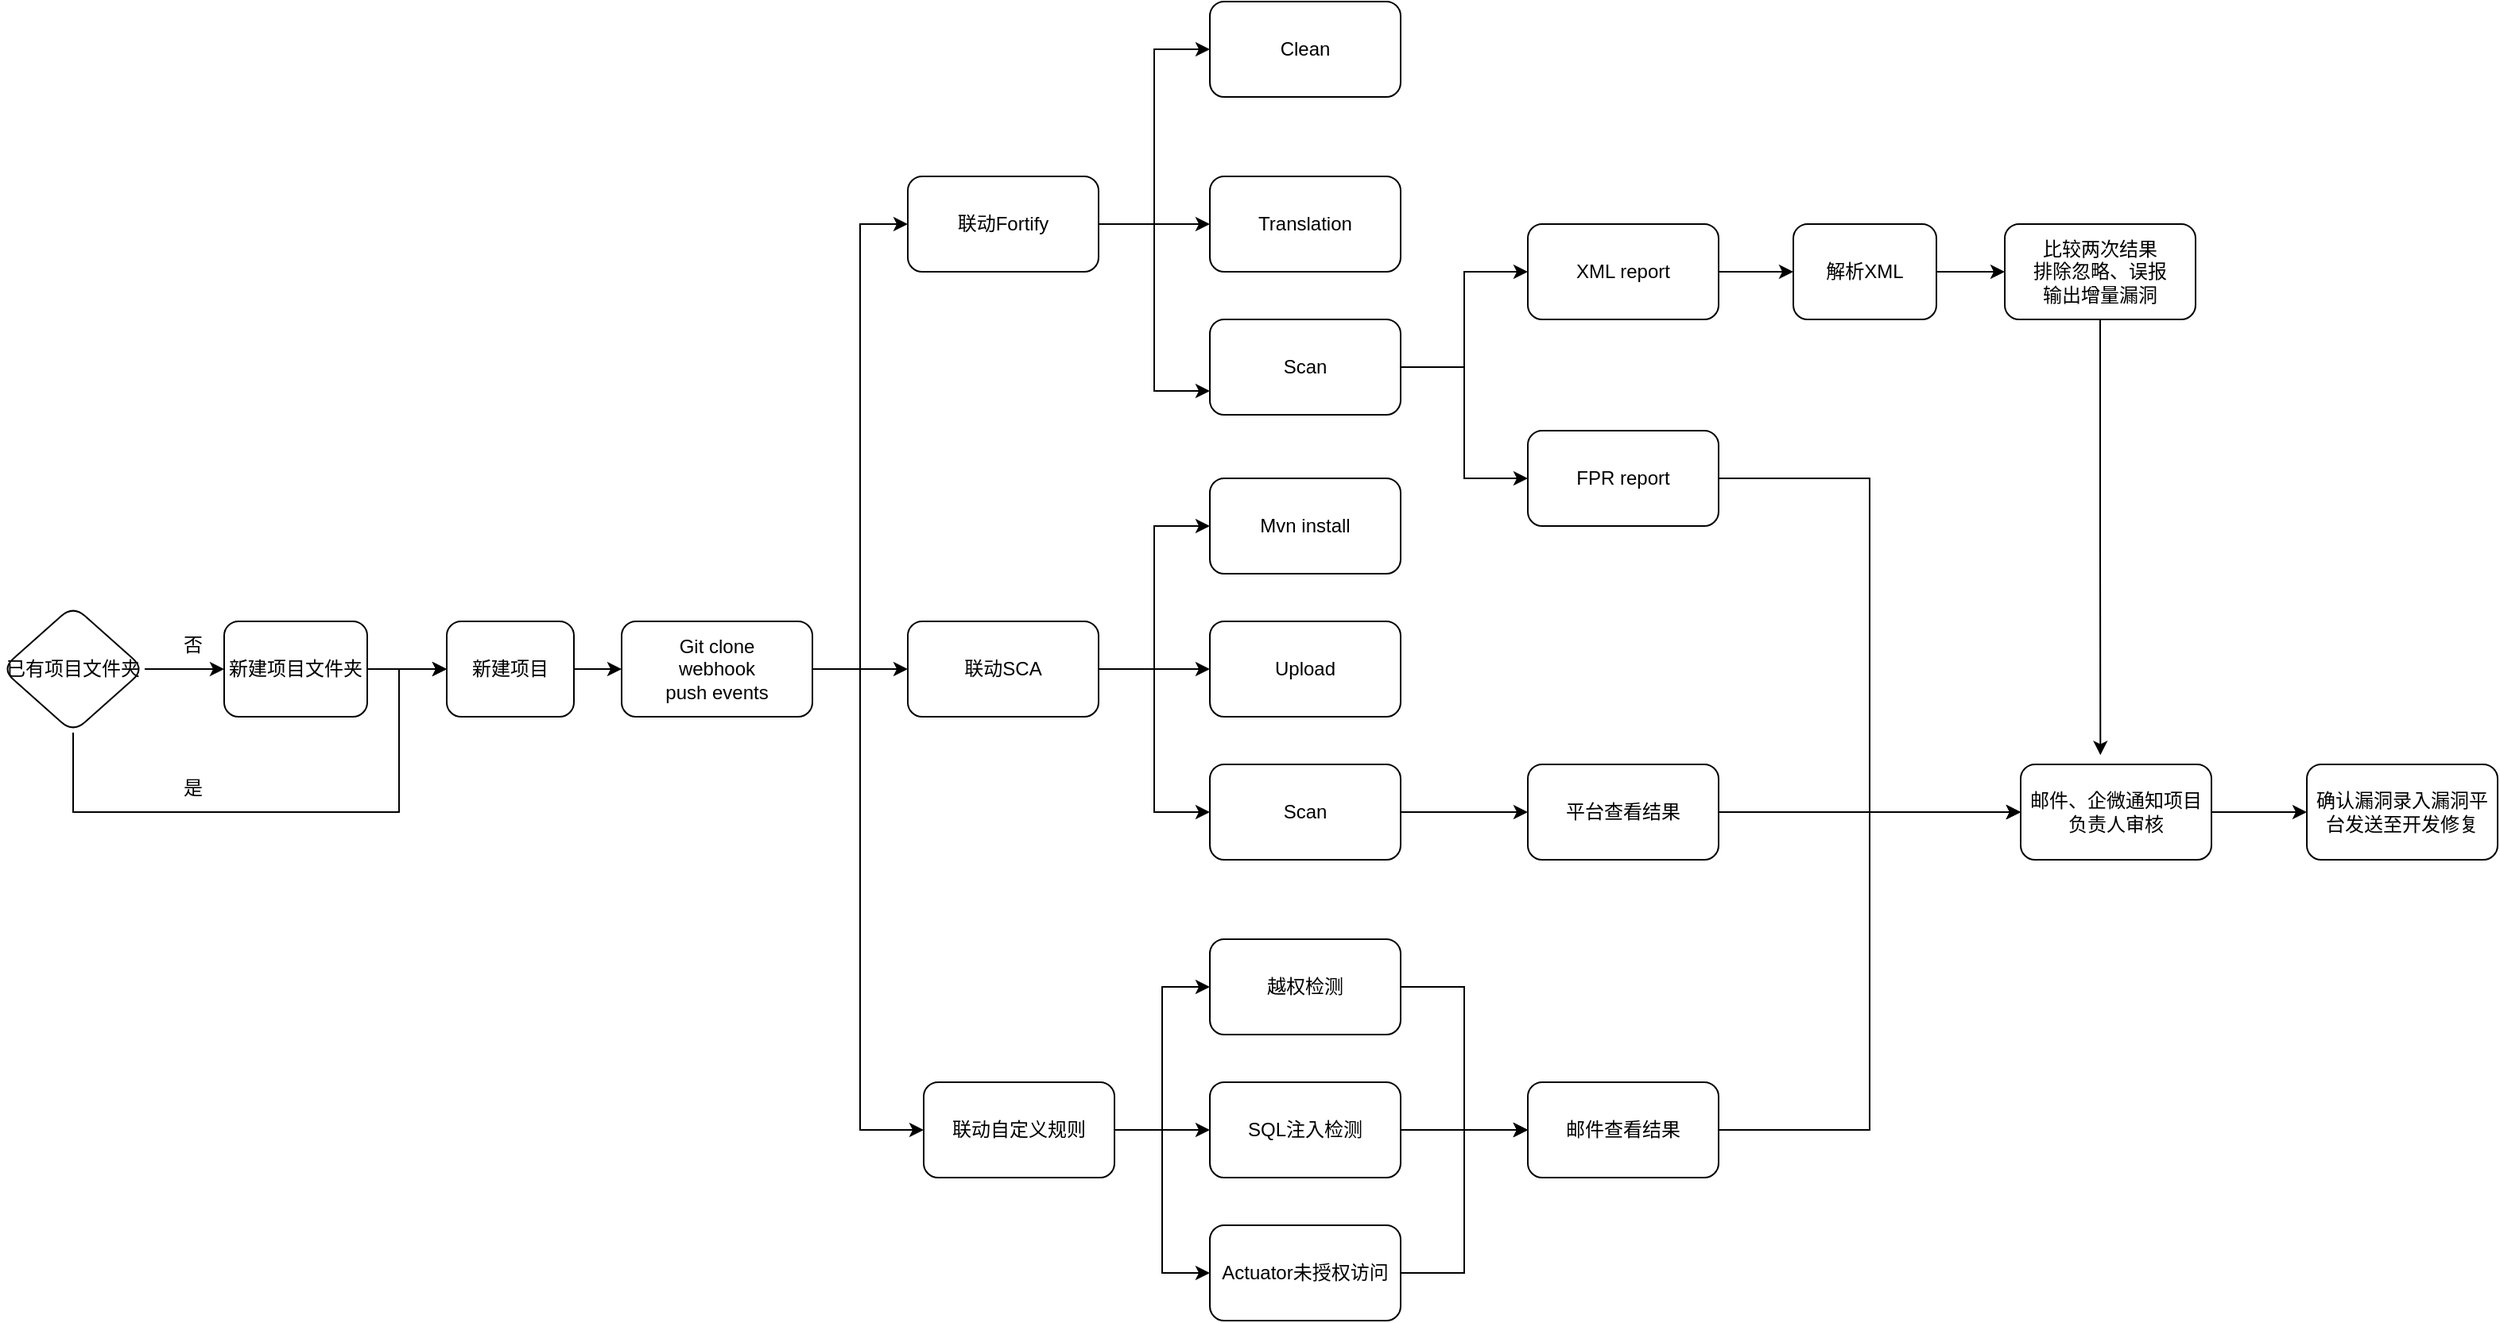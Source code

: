 <mxfile version="21.7.5" type="github">
  <diagram name="第 1 页" id="it9TJO6Uga_pfBJdDB2V">
    <mxGraphModel dx="2665" dy="2145" grid="1" gridSize="10" guides="1" tooltips="1" connect="1" arrows="1" fold="1" page="1" pageScale="1" pageWidth="827" pageHeight="1169" math="0" shadow="0">
      <root>
        <mxCell id="0" />
        <mxCell id="1" parent="0" />
        <mxCell id="ZVxdiT1ZG7eHf5slKZ1F-64" value="" style="edgeStyle=orthogonalEdgeStyle;rounded=0;orthogonalLoop=1;jettySize=auto;html=1;" edge="1" parent="1" source="ZVxdiT1ZG7eHf5slKZ1F-1" target="ZVxdiT1ZG7eHf5slKZ1F-63">
          <mxGeometry relative="1" as="geometry" />
        </mxCell>
        <mxCell id="ZVxdiT1ZG7eHf5slKZ1F-1" value="新建项目文件夹" style="rounded=1;whiteSpace=wrap;html=1;" vertex="1" parent="1">
          <mxGeometry x="-250" y="340" width="90" height="60" as="geometry" />
        </mxCell>
        <mxCell id="ZVxdiT1ZG7eHf5slKZ1F-41" value="" style="edgeStyle=orthogonalEdgeStyle;rounded=0;orthogonalLoop=1;jettySize=auto;html=1;" edge="1" parent="1" source="ZVxdiT1ZG7eHf5slKZ1F-2" target="ZVxdiT1ZG7eHf5slKZ1F-14">
          <mxGeometry relative="1" as="geometry" />
        </mxCell>
        <mxCell id="ZVxdiT1ZG7eHf5slKZ1F-42" style="edgeStyle=orthogonalEdgeStyle;rounded=0;orthogonalLoop=1;jettySize=auto;html=1;entryX=0;entryY=0.5;entryDx=0;entryDy=0;" edge="1" parent="1" source="ZVxdiT1ZG7eHf5slKZ1F-2" target="ZVxdiT1ZG7eHf5slKZ1F-13">
          <mxGeometry relative="1" as="geometry" />
        </mxCell>
        <mxCell id="ZVxdiT1ZG7eHf5slKZ1F-43" style="edgeStyle=orthogonalEdgeStyle;rounded=0;orthogonalLoop=1;jettySize=auto;html=1;entryX=0;entryY=0.75;entryDx=0;entryDy=0;" edge="1" parent="1" source="ZVxdiT1ZG7eHf5slKZ1F-2" target="ZVxdiT1ZG7eHf5slKZ1F-15">
          <mxGeometry relative="1" as="geometry" />
        </mxCell>
        <mxCell id="ZVxdiT1ZG7eHf5slKZ1F-2" value="联动Fortify" style="whiteSpace=wrap;html=1;rounded=1;" vertex="1" parent="1">
          <mxGeometry x="180" y="60" width="120" height="60" as="geometry" />
        </mxCell>
        <mxCell id="ZVxdiT1ZG7eHf5slKZ1F-38" value="" style="edgeStyle=orthogonalEdgeStyle;rounded=0;orthogonalLoop=1;jettySize=auto;html=1;" edge="1" parent="1" source="ZVxdiT1ZG7eHf5slKZ1F-4" target="ZVxdiT1ZG7eHf5slKZ1F-17">
          <mxGeometry relative="1" as="geometry" />
        </mxCell>
        <mxCell id="ZVxdiT1ZG7eHf5slKZ1F-44" style="edgeStyle=orthogonalEdgeStyle;rounded=0;orthogonalLoop=1;jettySize=auto;html=1;entryX=0;entryY=0.5;entryDx=0;entryDy=0;" edge="1" parent="1" source="ZVxdiT1ZG7eHf5slKZ1F-4" target="ZVxdiT1ZG7eHf5slKZ1F-18">
          <mxGeometry relative="1" as="geometry" />
        </mxCell>
        <mxCell id="ZVxdiT1ZG7eHf5slKZ1F-45" style="edgeStyle=orthogonalEdgeStyle;rounded=0;orthogonalLoop=1;jettySize=auto;html=1;entryX=0;entryY=0.5;entryDx=0;entryDy=0;" edge="1" parent="1" source="ZVxdiT1ZG7eHf5slKZ1F-4" target="ZVxdiT1ZG7eHf5slKZ1F-25">
          <mxGeometry relative="1" as="geometry" />
        </mxCell>
        <mxCell id="ZVxdiT1ZG7eHf5slKZ1F-4" value="联动SCA" style="whiteSpace=wrap;html=1;rounded=1;" vertex="1" parent="1">
          <mxGeometry x="180" y="340" width="120" height="60" as="geometry" />
        </mxCell>
        <mxCell id="ZVxdiT1ZG7eHf5slKZ1F-47" value="" style="edgeStyle=orthogonalEdgeStyle;rounded=0;orthogonalLoop=1;jettySize=auto;html=1;" edge="1" parent="1" source="ZVxdiT1ZG7eHf5slKZ1F-8" target="ZVxdiT1ZG7eHf5slKZ1F-29">
          <mxGeometry relative="1" as="geometry" />
        </mxCell>
        <mxCell id="ZVxdiT1ZG7eHf5slKZ1F-49" style="edgeStyle=orthogonalEdgeStyle;rounded=0;orthogonalLoop=1;jettySize=auto;html=1;entryX=0;entryY=0.5;entryDx=0;entryDy=0;" edge="1" parent="1" source="ZVxdiT1ZG7eHf5slKZ1F-8" target="ZVxdiT1ZG7eHf5slKZ1F-28">
          <mxGeometry relative="1" as="geometry" />
        </mxCell>
        <mxCell id="ZVxdiT1ZG7eHf5slKZ1F-50" style="edgeStyle=orthogonalEdgeStyle;rounded=0;orthogonalLoop=1;jettySize=auto;html=1;entryX=0;entryY=0.5;entryDx=0;entryDy=0;" edge="1" parent="1" source="ZVxdiT1ZG7eHf5slKZ1F-8" target="ZVxdiT1ZG7eHf5slKZ1F-30">
          <mxGeometry relative="1" as="geometry" />
        </mxCell>
        <mxCell id="ZVxdiT1ZG7eHf5slKZ1F-8" value="联动自定义规则" style="whiteSpace=wrap;html=1;rounded=1;" vertex="1" parent="1">
          <mxGeometry x="190" y="630" width="120" height="60" as="geometry" />
        </mxCell>
        <mxCell id="ZVxdiT1ZG7eHf5slKZ1F-12" value="" style="edgeStyle=orthogonalEdgeStyle;rounded=0;orthogonalLoop=1;jettySize=auto;html=1;" edge="1" parent="1" source="ZVxdiT1ZG7eHf5slKZ1F-10" target="ZVxdiT1ZG7eHf5slKZ1F-11">
          <mxGeometry relative="1" as="geometry" />
        </mxCell>
        <mxCell id="ZVxdiT1ZG7eHf5slKZ1F-10" value="邮件、企微通知项目负责人审核" style="rounded=1;whiteSpace=wrap;html=1;" vertex="1" parent="1">
          <mxGeometry x="880" y="430" width="120" height="60" as="geometry" />
        </mxCell>
        <mxCell id="ZVxdiT1ZG7eHf5slKZ1F-11" value="确认漏洞录入漏洞平台发送至开发修复" style="whiteSpace=wrap;html=1;rounded=1;" vertex="1" parent="1">
          <mxGeometry x="1060" y="430" width="120" height="60" as="geometry" />
        </mxCell>
        <mxCell id="ZVxdiT1ZG7eHf5slKZ1F-13" value="Clean" style="rounded=1;whiteSpace=wrap;html=1;" vertex="1" parent="1">
          <mxGeometry x="370" y="-50" width="120" height="60" as="geometry" />
        </mxCell>
        <mxCell id="ZVxdiT1ZG7eHf5slKZ1F-14" value="Translation" style="rounded=1;whiteSpace=wrap;html=1;" vertex="1" parent="1">
          <mxGeometry x="370" y="60" width="120" height="60" as="geometry" />
        </mxCell>
        <mxCell id="ZVxdiT1ZG7eHf5slKZ1F-21" value="" style="edgeStyle=orthogonalEdgeStyle;rounded=0;orthogonalLoop=1;jettySize=auto;html=1;" edge="1" parent="1" source="ZVxdiT1ZG7eHf5slKZ1F-15" target="ZVxdiT1ZG7eHf5slKZ1F-19">
          <mxGeometry relative="1" as="geometry">
            <Array as="points">
              <mxPoint x="530" y="180" />
              <mxPoint x="530" y="250" />
            </Array>
          </mxGeometry>
        </mxCell>
        <mxCell id="ZVxdiT1ZG7eHf5slKZ1F-23" style="edgeStyle=orthogonalEdgeStyle;rounded=0;orthogonalLoop=1;jettySize=auto;html=1;entryX=0;entryY=0.5;entryDx=0;entryDy=0;" edge="1" parent="1" source="ZVxdiT1ZG7eHf5slKZ1F-15" target="ZVxdiT1ZG7eHf5slKZ1F-22">
          <mxGeometry relative="1" as="geometry" />
        </mxCell>
        <mxCell id="ZVxdiT1ZG7eHf5slKZ1F-15" value="Scan" style="rounded=1;whiteSpace=wrap;html=1;" vertex="1" parent="1">
          <mxGeometry x="370" y="150" width="120" height="60" as="geometry" />
        </mxCell>
        <mxCell id="ZVxdiT1ZG7eHf5slKZ1F-17" value="Upload" style="rounded=1;whiteSpace=wrap;html=1;" vertex="1" parent="1">
          <mxGeometry x="370" y="340" width="120" height="60" as="geometry" />
        </mxCell>
        <mxCell id="ZVxdiT1ZG7eHf5slKZ1F-18" value="Mvn install" style="rounded=1;whiteSpace=wrap;html=1;" vertex="1" parent="1">
          <mxGeometry x="370" y="250" width="120" height="60" as="geometry" />
        </mxCell>
        <mxCell id="ZVxdiT1ZG7eHf5slKZ1F-54" style="edgeStyle=orthogonalEdgeStyle;rounded=0;orthogonalLoop=1;jettySize=auto;html=1;entryX=0;entryY=0.5;entryDx=0;entryDy=0;" edge="1" parent="1" source="ZVxdiT1ZG7eHf5slKZ1F-19" target="ZVxdiT1ZG7eHf5slKZ1F-10">
          <mxGeometry relative="1" as="geometry" />
        </mxCell>
        <mxCell id="ZVxdiT1ZG7eHf5slKZ1F-19" value="FPR report" style="rounded=1;whiteSpace=wrap;html=1;" vertex="1" parent="1">
          <mxGeometry x="570" y="220" width="120" height="60" as="geometry" />
        </mxCell>
        <mxCell id="ZVxdiT1ZG7eHf5slKZ1F-71" value="" style="edgeStyle=orthogonalEdgeStyle;rounded=0;orthogonalLoop=1;jettySize=auto;html=1;" edge="1" parent="1" source="ZVxdiT1ZG7eHf5slKZ1F-22" target="ZVxdiT1ZG7eHf5slKZ1F-69">
          <mxGeometry relative="1" as="geometry" />
        </mxCell>
        <mxCell id="ZVxdiT1ZG7eHf5slKZ1F-22" value="XML report" style="rounded=1;whiteSpace=wrap;html=1;" vertex="1" parent="1">
          <mxGeometry x="570" y="90" width="120" height="60" as="geometry" />
        </mxCell>
        <mxCell id="ZVxdiT1ZG7eHf5slKZ1F-37" value="" style="edgeStyle=orthogonalEdgeStyle;rounded=0;orthogonalLoop=1;jettySize=auto;html=1;" edge="1" parent="1" source="ZVxdiT1ZG7eHf5slKZ1F-24" target="ZVxdiT1ZG7eHf5slKZ1F-4">
          <mxGeometry relative="1" as="geometry" />
        </mxCell>
        <mxCell id="ZVxdiT1ZG7eHf5slKZ1F-39" style="edgeStyle=orthogonalEdgeStyle;rounded=0;orthogonalLoop=1;jettySize=auto;html=1;entryX=0;entryY=0.5;entryDx=0;entryDy=0;" edge="1" parent="1" source="ZVxdiT1ZG7eHf5slKZ1F-24" target="ZVxdiT1ZG7eHf5slKZ1F-2">
          <mxGeometry relative="1" as="geometry" />
        </mxCell>
        <mxCell id="ZVxdiT1ZG7eHf5slKZ1F-48" style="edgeStyle=orthogonalEdgeStyle;rounded=0;orthogonalLoop=1;jettySize=auto;html=1;entryX=0;entryY=0.5;entryDx=0;entryDy=0;" edge="1" parent="1" source="ZVxdiT1ZG7eHf5slKZ1F-24" target="ZVxdiT1ZG7eHf5slKZ1F-8">
          <mxGeometry relative="1" as="geometry">
            <Array as="points">
              <mxPoint x="150" y="370" />
              <mxPoint x="150" y="660" />
            </Array>
          </mxGeometry>
        </mxCell>
        <mxCell id="ZVxdiT1ZG7eHf5slKZ1F-24" value="Git clone&lt;br&gt;webhook &lt;br&gt;push events" style="rounded=1;whiteSpace=wrap;html=1;" vertex="1" parent="1">
          <mxGeometry y="340" width="120" height="60" as="geometry" />
        </mxCell>
        <mxCell id="ZVxdiT1ZG7eHf5slKZ1F-27" value="" style="edgeStyle=orthogonalEdgeStyle;rounded=0;orthogonalLoop=1;jettySize=auto;html=1;" edge="1" parent="1" source="ZVxdiT1ZG7eHf5slKZ1F-25" target="ZVxdiT1ZG7eHf5slKZ1F-26">
          <mxGeometry relative="1" as="geometry" />
        </mxCell>
        <mxCell id="ZVxdiT1ZG7eHf5slKZ1F-25" value="Scan" style="rounded=1;whiteSpace=wrap;html=1;" vertex="1" parent="1">
          <mxGeometry x="370" y="430" width="120" height="60" as="geometry" />
        </mxCell>
        <mxCell id="ZVxdiT1ZG7eHf5slKZ1F-52" style="edgeStyle=orthogonalEdgeStyle;rounded=0;orthogonalLoop=1;jettySize=auto;html=1;entryX=0;entryY=0.5;entryDx=0;entryDy=0;" edge="1" parent="1" source="ZVxdiT1ZG7eHf5slKZ1F-26" target="ZVxdiT1ZG7eHf5slKZ1F-10">
          <mxGeometry relative="1" as="geometry">
            <mxPoint x="810" y="460" as="targetPoint" />
          </mxGeometry>
        </mxCell>
        <mxCell id="ZVxdiT1ZG7eHf5slKZ1F-26" value="平台查看结果" style="whiteSpace=wrap;html=1;rounded=1;" vertex="1" parent="1">
          <mxGeometry x="570" y="430" width="120" height="60" as="geometry" />
        </mxCell>
        <mxCell id="ZVxdiT1ZG7eHf5slKZ1F-35" style="edgeStyle=orthogonalEdgeStyle;rounded=0;orthogonalLoop=1;jettySize=auto;html=1;entryX=0;entryY=0.5;entryDx=0;entryDy=0;" edge="1" parent="1" source="ZVxdiT1ZG7eHf5slKZ1F-28" target="ZVxdiT1ZG7eHf5slKZ1F-31">
          <mxGeometry relative="1" as="geometry" />
        </mxCell>
        <mxCell id="ZVxdiT1ZG7eHf5slKZ1F-28" value="越权检测" style="rounded=1;whiteSpace=wrap;html=1;" vertex="1" parent="1">
          <mxGeometry x="370" y="540" width="120" height="60" as="geometry" />
        </mxCell>
        <mxCell id="ZVxdiT1ZG7eHf5slKZ1F-33" value="" style="edgeStyle=orthogonalEdgeStyle;rounded=0;orthogonalLoop=1;jettySize=auto;html=1;" edge="1" parent="1" source="ZVxdiT1ZG7eHf5slKZ1F-29" target="ZVxdiT1ZG7eHf5slKZ1F-31">
          <mxGeometry relative="1" as="geometry" />
        </mxCell>
        <mxCell id="ZVxdiT1ZG7eHf5slKZ1F-29" value="SQL注入检测" style="rounded=1;whiteSpace=wrap;html=1;" vertex="1" parent="1">
          <mxGeometry x="370" y="630" width="120" height="60" as="geometry" />
        </mxCell>
        <mxCell id="ZVxdiT1ZG7eHf5slKZ1F-34" style="edgeStyle=orthogonalEdgeStyle;rounded=0;orthogonalLoop=1;jettySize=auto;html=1;entryX=0;entryY=0.5;entryDx=0;entryDy=0;" edge="1" parent="1" source="ZVxdiT1ZG7eHf5slKZ1F-30" target="ZVxdiT1ZG7eHf5slKZ1F-31">
          <mxGeometry relative="1" as="geometry" />
        </mxCell>
        <mxCell id="ZVxdiT1ZG7eHf5slKZ1F-30" value="Actuator未授权访问" style="rounded=1;whiteSpace=wrap;html=1;" vertex="1" parent="1">
          <mxGeometry x="370" y="720" width="120" height="60" as="geometry" />
        </mxCell>
        <mxCell id="ZVxdiT1ZG7eHf5slKZ1F-51" style="edgeStyle=orthogonalEdgeStyle;rounded=0;orthogonalLoop=1;jettySize=auto;html=1;entryX=0;entryY=0.5;entryDx=0;entryDy=0;" edge="1" parent="1" source="ZVxdiT1ZG7eHf5slKZ1F-31" target="ZVxdiT1ZG7eHf5slKZ1F-10">
          <mxGeometry relative="1" as="geometry" />
        </mxCell>
        <mxCell id="ZVxdiT1ZG7eHf5slKZ1F-31" value="邮件查看结果" style="whiteSpace=wrap;html=1;rounded=1;" vertex="1" parent="1">
          <mxGeometry x="570" y="630" width="120" height="60" as="geometry" />
        </mxCell>
        <mxCell id="ZVxdiT1ZG7eHf5slKZ1F-59" value="" style="edgeStyle=orthogonalEdgeStyle;rounded=0;orthogonalLoop=1;jettySize=auto;html=1;" edge="1" parent="1" source="ZVxdiT1ZG7eHf5slKZ1F-57" target="ZVxdiT1ZG7eHf5slKZ1F-1">
          <mxGeometry relative="1" as="geometry" />
        </mxCell>
        <mxCell id="ZVxdiT1ZG7eHf5slKZ1F-68" style="edgeStyle=orthogonalEdgeStyle;rounded=0;orthogonalLoop=1;jettySize=auto;html=1;entryX=0;entryY=0.5;entryDx=0;entryDy=0;" edge="1" parent="1" source="ZVxdiT1ZG7eHf5slKZ1F-57" target="ZVxdiT1ZG7eHf5slKZ1F-63">
          <mxGeometry relative="1" as="geometry">
            <mxPoint x="-110" y="420" as="targetPoint" />
            <Array as="points">
              <mxPoint x="-345" y="460" />
              <mxPoint x="-140" y="460" />
              <mxPoint x="-140" y="370" />
            </Array>
          </mxGeometry>
        </mxCell>
        <mxCell id="ZVxdiT1ZG7eHf5slKZ1F-57" value="已有项目文件夹" style="rhombus;whiteSpace=wrap;html=1;rounded=1;" vertex="1" parent="1">
          <mxGeometry x="-390" y="330" width="90" height="80" as="geometry" />
        </mxCell>
        <mxCell id="ZVxdiT1ZG7eHf5slKZ1F-61" value="否" style="text;html=1;align=center;verticalAlign=middle;resizable=0;points=[];autosize=1;strokeColor=none;fillColor=none;" vertex="1" parent="1">
          <mxGeometry x="-290" y="340" width="40" height="30" as="geometry" />
        </mxCell>
        <mxCell id="ZVxdiT1ZG7eHf5slKZ1F-65" value="" style="edgeStyle=orthogonalEdgeStyle;rounded=0;orthogonalLoop=1;jettySize=auto;html=1;" edge="1" parent="1" source="ZVxdiT1ZG7eHf5slKZ1F-63" target="ZVxdiT1ZG7eHf5slKZ1F-24">
          <mxGeometry relative="1" as="geometry" />
        </mxCell>
        <mxCell id="ZVxdiT1ZG7eHf5slKZ1F-63" value="新建项目" style="whiteSpace=wrap;html=1;rounded=1;" vertex="1" parent="1">
          <mxGeometry x="-110" y="340" width="80" height="60" as="geometry" />
        </mxCell>
        <mxCell id="ZVxdiT1ZG7eHf5slKZ1F-67" value="是" style="text;html=1;align=center;verticalAlign=middle;resizable=0;points=[];autosize=1;strokeColor=none;fillColor=none;" vertex="1" parent="1">
          <mxGeometry x="-290" y="430" width="40" height="30" as="geometry" />
        </mxCell>
        <mxCell id="ZVxdiT1ZG7eHf5slKZ1F-72" value="" style="edgeStyle=orthogonalEdgeStyle;rounded=0;orthogonalLoop=1;jettySize=auto;html=1;" edge="1" parent="1" source="ZVxdiT1ZG7eHf5slKZ1F-69" target="ZVxdiT1ZG7eHf5slKZ1F-70">
          <mxGeometry relative="1" as="geometry" />
        </mxCell>
        <mxCell id="ZVxdiT1ZG7eHf5slKZ1F-69" value="解析XML" style="rounded=1;whiteSpace=wrap;html=1;" vertex="1" parent="1">
          <mxGeometry x="737" y="90" width="90" height="60" as="geometry" />
        </mxCell>
        <mxCell id="ZVxdiT1ZG7eHf5slKZ1F-73" style="edgeStyle=orthogonalEdgeStyle;rounded=0;orthogonalLoop=1;jettySize=auto;html=1;entryX=0.418;entryY=-0.097;entryDx=0;entryDy=0;entryPerimeter=0;" edge="1" parent="1" source="ZVxdiT1ZG7eHf5slKZ1F-70" target="ZVxdiT1ZG7eHf5slKZ1F-10">
          <mxGeometry relative="1" as="geometry" />
        </mxCell>
        <mxCell id="ZVxdiT1ZG7eHf5slKZ1F-70" value="比较两次结果&lt;br&gt;排除忽略、误报&lt;br&gt;输出增量漏洞" style="rounded=1;whiteSpace=wrap;html=1;" vertex="1" parent="1">
          <mxGeometry x="870" y="90" width="120" height="60" as="geometry" />
        </mxCell>
      </root>
    </mxGraphModel>
  </diagram>
</mxfile>
